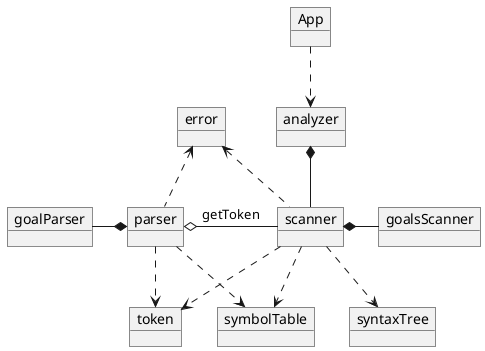 @startuml

    object App

    object scanner

    object parser

    object analyzer

    object token

    object symbolTable

    object error

    object syntaxTree

    object goalsScanner

    object goalParser

    App ..> analyzer

    parser ..> token
    scanner ..> token


    analyzer *-- scanner
    

    scanner .up.> error
    parser .up.> error

    parser o-right- scanner: getToken

    scanner ..> syntaxTree

    scanner ..> symbolTable
    parser ..>  symbolTable

    

    scanner *-right- goalsScanner

    parser *-left- goalParser


   


@enduml
